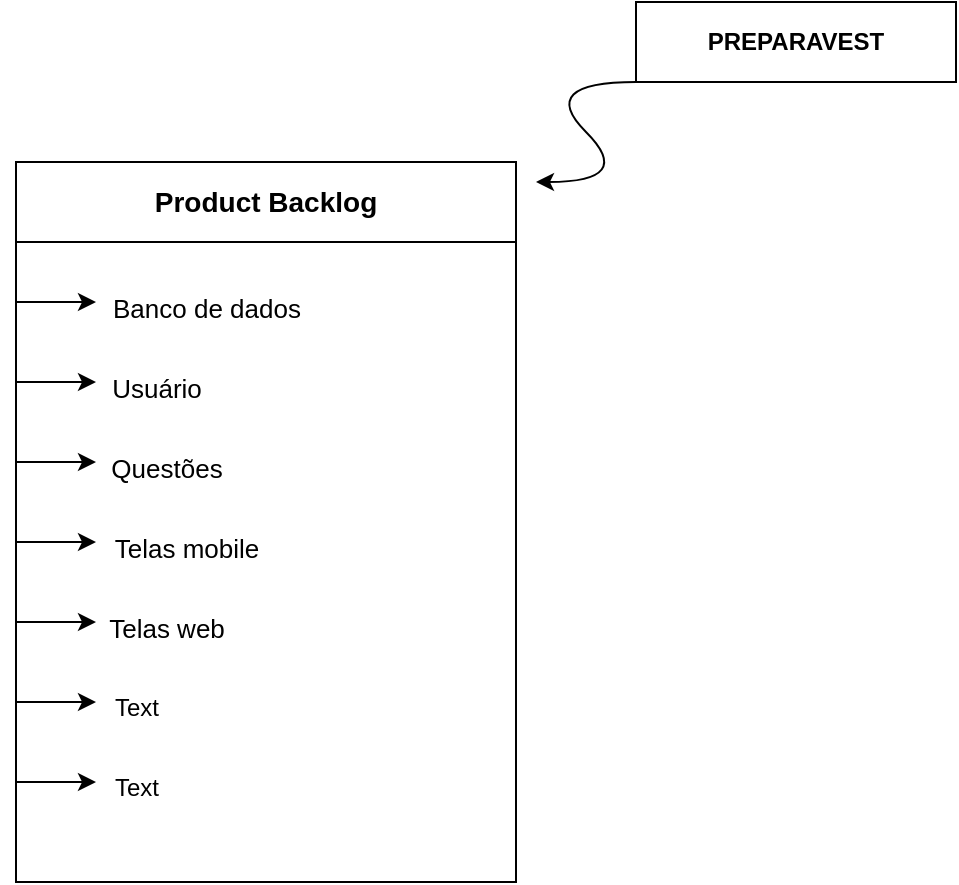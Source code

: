 <mxfile version="24.2.8" type="github">
  <diagram name="Página-1" id="PYqNefikL0EDSfCl_QQU">
    <mxGraphModel dx="1877" dy="565" grid="1" gridSize="10" guides="1" tooltips="1" connect="1" arrows="1" fold="1" page="1" pageScale="1" pageWidth="827" pageHeight="1169" math="0" shadow="0">
      <root>
        <mxCell id="0" />
        <mxCell id="1" parent="0" />
        <mxCell id="Efqy9kK0OLJmRsAVE0I4-1" value="&lt;b&gt;PREPARAVEST&lt;/b&gt;" style="rounded=0;whiteSpace=wrap;html=1;" vertex="1" parent="1">
          <mxGeometry x="310" y="40" width="160" height="40" as="geometry" />
        </mxCell>
        <mxCell id="Efqy9kK0OLJmRsAVE0I4-57" value="&lt;b&gt;&lt;font style=&quot;font-size: 14px;&quot;&gt;Product Backlog&lt;/font&gt;&lt;/b&gt;" style="rounded=0;whiteSpace=wrap;html=1;" vertex="1" parent="1">
          <mxGeometry y="120" width="250" height="40" as="geometry" />
        </mxCell>
        <mxCell id="Efqy9kK0OLJmRsAVE0I4-61" value="" style="endArrow=classic;html=1;rounded=0;" edge="1" parent="1">
          <mxGeometry width="50" height="50" relative="1" as="geometry">
            <mxPoint y="190" as="sourcePoint" />
            <mxPoint x="40" y="190" as="targetPoint" />
          </mxGeometry>
        </mxCell>
        <mxCell id="Efqy9kK0OLJmRsAVE0I4-62" value="&lt;font style=&quot;font-size: 13px;&quot;&gt;Banco de dados&lt;/font&gt;" style="text;html=1;align=center;verticalAlign=middle;resizable=0;points=[];autosize=1;strokeColor=none;fillColor=none;" vertex="1" parent="1">
          <mxGeometry x="35" y="178" width="120" height="30" as="geometry" />
        </mxCell>
        <mxCell id="Efqy9kK0OLJmRsAVE0I4-64" value="" style="endArrow=classic;html=1;rounded=0;" edge="1" parent="1">
          <mxGeometry width="50" height="50" relative="1" as="geometry">
            <mxPoint y="230" as="sourcePoint" />
            <mxPoint x="40" y="230" as="targetPoint" />
          </mxGeometry>
        </mxCell>
        <mxCell id="Efqy9kK0OLJmRsAVE0I4-65" value="&lt;font style=&quot;font-size: 13px;&quot;&gt;Usuário&lt;/font&gt;" style="text;html=1;align=center;verticalAlign=middle;resizable=0;points=[];autosize=1;strokeColor=none;fillColor=none;" vertex="1" parent="1">
          <mxGeometry x="35" y="218" width="70" height="30" as="geometry" />
        </mxCell>
        <mxCell id="Efqy9kK0OLJmRsAVE0I4-66" value="" style="endArrow=classic;html=1;rounded=0;" edge="1" parent="1">
          <mxGeometry width="50" height="50" relative="1" as="geometry">
            <mxPoint y="270" as="sourcePoint" />
            <mxPoint x="40" y="270" as="targetPoint" />
          </mxGeometry>
        </mxCell>
        <mxCell id="Efqy9kK0OLJmRsAVE0I4-68" value="&lt;font style=&quot;font-size: 13px;&quot;&gt;Questões&lt;/font&gt;" style="text;html=1;align=center;verticalAlign=middle;resizable=0;points=[];autosize=1;strokeColor=none;fillColor=none;" vertex="1" parent="1">
          <mxGeometry x="35" y="258" width="80" height="30" as="geometry" />
        </mxCell>
        <mxCell id="Efqy9kK0OLJmRsAVE0I4-69" value="" style="endArrow=classic;html=1;rounded=0;" edge="1" parent="1">
          <mxGeometry width="50" height="50" relative="1" as="geometry">
            <mxPoint y="310" as="sourcePoint" />
            <mxPoint x="40" y="310" as="targetPoint" />
          </mxGeometry>
        </mxCell>
        <mxCell id="Efqy9kK0OLJmRsAVE0I4-70" value="&lt;font style=&quot;font-size: 13px;&quot;&gt;Telas mobile&lt;/font&gt;" style="text;html=1;align=center;verticalAlign=middle;resizable=0;points=[];autosize=1;strokeColor=none;fillColor=none;" vertex="1" parent="1">
          <mxGeometry x="35" y="298" width="100" height="30" as="geometry" />
        </mxCell>
        <mxCell id="Efqy9kK0OLJmRsAVE0I4-72" value="" style="endArrow=classic;html=1;rounded=0;" edge="1" parent="1">
          <mxGeometry width="50" height="50" relative="1" as="geometry">
            <mxPoint y="350" as="sourcePoint" />
            <mxPoint x="40" y="350" as="targetPoint" />
          </mxGeometry>
        </mxCell>
        <mxCell id="Efqy9kK0OLJmRsAVE0I4-73" value="&lt;font style=&quot;font-size: 13px;&quot;&gt;Telas web&lt;/font&gt;" style="text;html=1;align=center;verticalAlign=middle;resizable=0;points=[];autosize=1;strokeColor=none;fillColor=none;" vertex="1" parent="1">
          <mxGeometry x="35" y="338" width="80" height="30" as="geometry" />
        </mxCell>
        <mxCell id="Efqy9kK0OLJmRsAVE0I4-74" value="" style="endArrow=classic;html=1;rounded=0;" edge="1" parent="1">
          <mxGeometry width="50" height="50" relative="1" as="geometry">
            <mxPoint y="390" as="sourcePoint" />
            <mxPoint x="40" y="390" as="targetPoint" />
          </mxGeometry>
        </mxCell>
        <mxCell id="Efqy9kK0OLJmRsAVE0I4-75" value="Text" style="text;html=1;align=center;verticalAlign=middle;resizable=0;points=[];autosize=1;strokeColor=none;fillColor=none;" vertex="1" parent="1">
          <mxGeometry x="35" y="378" width="50" height="30" as="geometry" />
        </mxCell>
        <mxCell id="Efqy9kK0OLJmRsAVE0I4-76" value="" style="endArrow=classic;html=1;rounded=0;" edge="1" parent="1">
          <mxGeometry width="50" height="50" relative="1" as="geometry">
            <mxPoint y="430" as="sourcePoint" />
            <mxPoint x="40" y="430" as="targetPoint" />
          </mxGeometry>
        </mxCell>
        <mxCell id="Efqy9kK0OLJmRsAVE0I4-77" value="Text" style="text;html=1;align=center;verticalAlign=middle;resizable=0;points=[];autosize=1;strokeColor=none;fillColor=none;" vertex="1" parent="1">
          <mxGeometry x="35" y="418" width="50" height="30" as="geometry" />
        </mxCell>
        <mxCell id="Efqy9kK0OLJmRsAVE0I4-78" value="" style="swimlane;startSize=0;" vertex="1" parent="1">
          <mxGeometry y="160" width="250" height="320" as="geometry" />
        </mxCell>
        <mxCell id="Efqy9kK0OLJmRsAVE0I4-80" value="" style="curved=1;endArrow=classic;html=1;rounded=0;" edge="1" parent="1">
          <mxGeometry width="50" height="50" relative="1" as="geometry">
            <mxPoint x="310" y="80" as="sourcePoint" />
            <mxPoint x="260" y="130" as="targetPoint" />
            <Array as="points">
              <mxPoint x="260" y="80" />
              <mxPoint x="310" y="130" />
            </Array>
          </mxGeometry>
        </mxCell>
      </root>
    </mxGraphModel>
  </diagram>
</mxfile>
